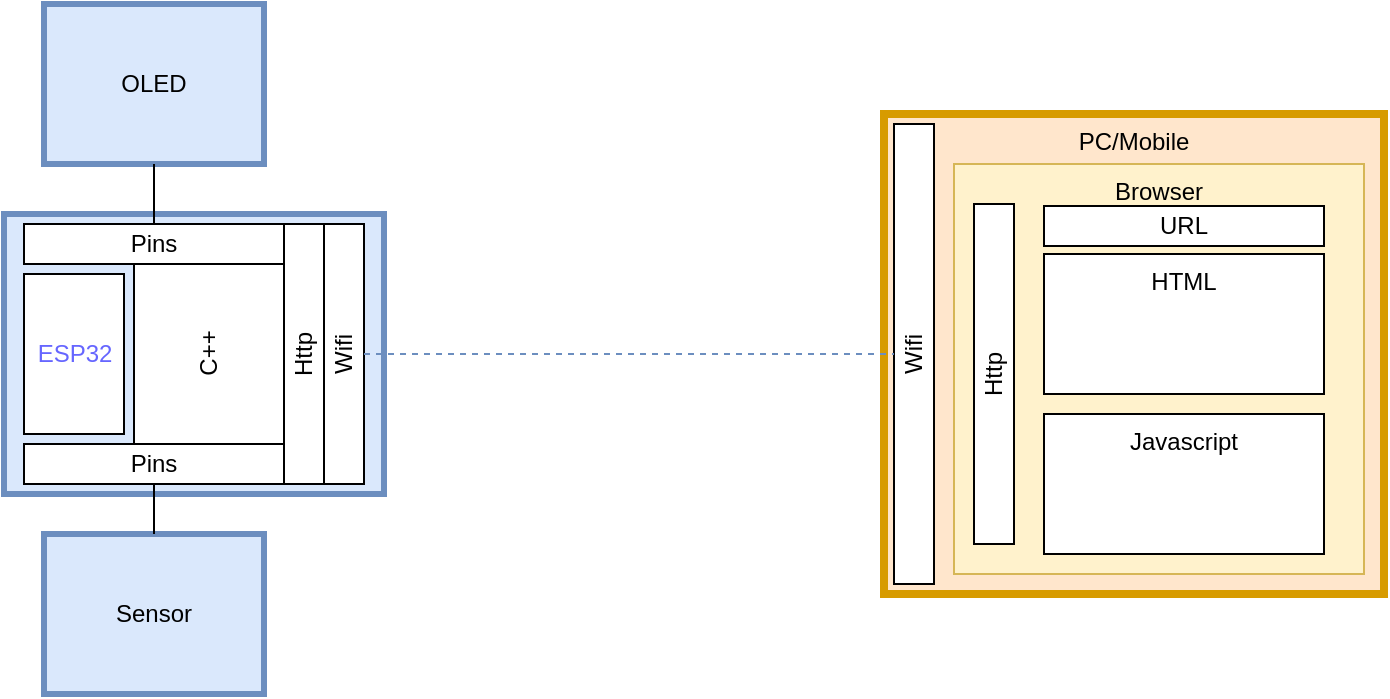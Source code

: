 <mxfile version="21.3.4" type="github">
  <diagram name="Page-1" id="dbq9S8WuMA135YUiAUjt">
    <mxGraphModel dx="1028" dy="532" grid="1" gridSize="10" guides="1" tooltips="1" connect="1" arrows="1" fold="1" page="1" pageScale="1" pageWidth="827" pageHeight="1169" math="0" shadow="0">
      <root>
        <mxCell id="0" />
        <mxCell id="1" parent="0" />
        <mxCell id="CYx-wyZYXhNZSv2-v7EX-1" value="" style="rounded=0;whiteSpace=wrap;html=1;align=left;strokeWidth=3;strokeColor=#6c8ebf;fillColor=#dae8fc;" vertex="1" parent="1">
          <mxGeometry x="80" y="210" width="190" height="140" as="geometry" />
        </mxCell>
        <mxCell id="CYx-wyZYXhNZSv2-v7EX-2" value="Wifi" style="rounded=0;whiteSpace=wrap;html=1;rotation=-90;" vertex="1" parent="1">
          <mxGeometry x="185" y="270" width="130" height="20" as="geometry" />
        </mxCell>
        <mxCell id="CYx-wyZYXhNZSv2-v7EX-3" value="Http" style="rounded=0;whiteSpace=wrap;html=1;rotation=-90;" vertex="1" parent="1">
          <mxGeometry x="165" y="270" width="130" height="20" as="geometry" />
        </mxCell>
        <mxCell id="CYx-wyZYXhNZSv2-v7EX-4" value="C++" style="rounded=0;whiteSpace=wrap;html=1;rotation=-90;" vertex="1" parent="1">
          <mxGeometry x="137.5" y="242.5" width="90" height="75" as="geometry" />
        </mxCell>
        <mxCell id="CYx-wyZYXhNZSv2-v7EX-5" value="PC/Mobile" style="rounded=0;whiteSpace=wrap;html=1;align=center;verticalAlign=top;strokeColor=#d79b00;strokeWidth=4;fillColor=#ffe6cc;" vertex="1" parent="1">
          <mxGeometry x="520" y="160" width="250" height="240" as="geometry" />
        </mxCell>
        <mxCell id="CYx-wyZYXhNZSv2-v7EX-6" value="Wifi" style="rounded=0;whiteSpace=wrap;html=1;rotation=-90;" vertex="1" parent="1">
          <mxGeometry x="420" y="270" width="230" height="20" as="geometry" />
        </mxCell>
        <mxCell id="CYx-wyZYXhNZSv2-v7EX-7" value="Browser" style="rounded=0;whiteSpace=wrap;html=1;align=center;verticalAlign=top;fillColor=#fff2cc;strokeColor=#d6b656;" vertex="1" parent="1">
          <mxGeometry x="555" y="185" width="205" height="205" as="geometry" />
        </mxCell>
        <mxCell id="CYx-wyZYXhNZSv2-v7EX-8" value="HTML" style="rounded=0;whiteSpace=wrap;html=1;align=center;verticalAlign=top;" vertex="1" parent="1">
          <mxGeometry x="600" y="230" width="140" height="70" as="geometry" />
        </mxCell>
        <mxCell id="CYx-wyZYXhNZSv2-v7EX-9" value="Javascript" style="rounded=0;whiteSpace=wrap;html=1;align=center;verticalAlign=top;" vertex="1" parent="1">
          <mxGeometry x="600" y="310" width="140" height="70" as="geometry" />
        </mxCell>
        <mxCell id="CYx-wyZYXhNZSv2-v7EX-10" value="OLED" style="rounded=0;whiteSpace=wrap;html=1;align=center;verticalAlign=middle;strokeColor=#6c8ebf;strokeWidth=3;fillColor=#dae8fc;" vertex="1" parent="1">
          <mxGeometry x="100" y="105" width="110" height="80" as="geometry" />
        </mxCell>
        <mxCell id="CYx-wyZYXhNZSv2-v7EX-11" value="Pins" style="rounded=0;whiteSpace=wrap;html=1;rotation=0;" vertex="1" parent="1">
          <mxGeometry x="90" y="215" width="130" height="20" as="geometry" />
        </mxCell>
        <mxCell id="CYx-wyZYXhNZSv2-v7EX-12" value="Pins" style="rounded=0;whiteSpace=wrap;html=1;rotation=0;" vertex="1" parent="1">
          <mxGeometry x="90" y="325" width="130" height="20" as="geometry" />
        </mxCell>
        <mxCell id="CYx-wyZYXhNZSv2-v7EX-13" value="Sensor" style="rounded=0;whiteSpace=wrap;html=1;align=center;verticalAlign=middle;strokeColor=#6c8ebf;strokeWidth=3;fillColor=#dae8fc;" vertex="1" parent="1">
          <mxGeometry x="100" y="370" width="110" height="80" as="geometry" />
        </mxCell>
        <mxCell id="CYx-wyZYXhNZSv2-v7EX-14" value="" style="endArrow=none;html=1;rounded=0;entryX=0.5;entryY=1;entryDx=0;entryDy=0;exitX=0.5;exitY=0;exitDx=0;exitDy=0;" edge="1" parent="1" source="CYx-wyZYXhNZSv2-v7EX-13" target="CYx-wyZYXhNZSv2-v7EX-12">
          <mxGeometry width="50" height="50" relative="1" as="geometry">
            <mxPoint x="20" y="400" as="sourcePoint" />
            <mxPoint x="70" y="350" as="targetPoint" />
          </mxGeometry>
        </mxCell>
        <mxCell id="CYx-wyZYXhNZSv2-v7EX-15" value="" style="endArrow=none;html=1;rounded=0;entryX=0.5;entryY=1;entryDx=0;entryDy=0;exitX=0.5;exitY=0;exitDx=0;exitDy=0;" edge="1" parent="1" source="CYx-wyZYXhNZSv2-v7EX-11" target="CYx-wyZYXhNZSv2-v7EX-10">
          <mxGeometry width="50" height="50" relative="1" as="geometry">
            <mxPoint x="20" y="290" as="sourcePoint" />
            <mxPoint x="70" y="240" as="targetPoint" />
          </mxGeometry>
        </mxCell>
        <mxCell id="CYx-wyZYXhNZSv2-v7EX-16" value="ESP32" style="rounded=0;html=1;rotation=0;labelBackgroundColor=default;fontColor=#6666FF;" vertex="1" parent="1">
          <mxGeometry x="90" y="240" width="50" height="80" as="geometry" />
        </mxCell>
        <mxCell id="CYx-wyZYXhNZSv2-v7EX-17" value="" style="endArrow=none;html=1;rounded=0;entryX=0.5;entryY=0;entryDx=0;entryDy=0;strokeColor=#6c8ebf;dashed=1;fillColor=#dae8fc;" edge="1" parent="1" source="CYx-wyZYXhNZSv2-v7EX-2" target="CYx-wyZYXhNZSv2-v7EX-6">
          <mxGeometry width="50" height="50" relative="1" as="geometry">
            <mxPoint x="165" y="225" as="sourcePoint" />
            <mxPoint x="520" y="280" as="targetPoint" />
          </mxGeometry>
        </mxCell>
        <mxCell id="CYx-wyZYXhNZSv2-v7EX-19" value="Http" style="rounded=0;whiteSpace=wrap;html=1;rotation=-90;" vertex="1" parent="1">
          <mxGeometry x="490" y="280" width="170" height="20" as="geometry" />
        </mxCell>
        <mxCell id="CYx-wyZYXhNZSv2-v7EX-20" value="URL" style="rounded=0;whiteSpace=wrap;html=1;rotation=0;" vertex="1" parent="1">
          <mxGeometry x="600" y="206" width="140" height="20" as="geometry" />
        </mxCell>
        <mxCell id="CYx-wyZYXhNZSv2-v7EX-24" value="HTTP Server" parent="0" visible="0" />
        <mxCell id="CYx-wyZYXhNZSv2-v7EX-26" value="" style="edgeStyle=elbowEdgeStyle;elbow=vertical;endArrow=classic;html=1;curved=0;rounded=0;endSize=8;startSize=8;exitX=1;exitY=0.5;exitDx=0;exitDy=0;fillColor=#d5e8d4;strokeColor=#82b366;entryX=0;entryY=0.75;entryDx=0;entryDy=0;" edge="1" parent="CYx-wyZYXhNZSv2-v7EX-24" target="CYx-wyZYXhNZSv2-v7EX-29" source="CYx-wyZYXhNZSv2-v7EX-3">
          <mxGeometry width="50" height="50" relative="1" as="geometry">
            <mxPoint x="230" y="185" as="sourcePoint" />
            <mxPoint x="304" y="150" as="targetPoint" />
            <Array as="points">
              <mxPoint x="260" y="95" />
            </Array>
          </mxGeometry>
        </mxCell>
        <mxCell id="CYx-wyZYXhNZSv2-v7EX-29" value="/" style="shape=process;whiteSpace=wrap;html=1;backgroundOutline=1;fillColor=#d5e8d4;strokeColor=#82b366;align=left;" vertex="1" parent="CYx-wyZYXhNZSv2-v7EX-24">
          <mxGeometry x="280" y="80" width="120" height="20" as="geometry" />
        </mxCell>
        <mxCell id="CYx-wyZYXhNZSv2-v7EX-30" value="/temperature" style="shape=process;whiteSpace=wrap;html=1;backgroundOutline=1;fillColor=#d5e8d4;strokeColor=#82b366;align=left;" vertex="1" parent="CYx-wyZYXhNZSv2-v7EX-24">
          <mxGeometry x="280" y="110" width="120" height="20" as="geometry" />
        </mxCell>
        <mxCell id="CYx-wyZYXhNZSv2-v7EX-31" value="/humidity" style="shape=process;whiteSpace=wrap;html=1;backgroundOutline=1;fillColor=#d5e8d4;strokeColor=#82b366;align=left;" vertex="1" parent="CYx-wyZYXhNZSv2-v7EX-24">
          <mxGeometry x="280" y="140" width="120" height="20" as="geometry" />
        </mxCell>
        <mxCell id="CYx-wyZYXhNZSv2-v7EX-32" value="/hum_slider" style="shape=process;whiteSpace=wrap;html=1;backgroundOutline=1;fillColor=#d5e8d4;strokeColor=#82b366;align=left;" vertex="1" parent="CYx-wyZYXhNZSv2-v7EX-24">
          <mxGeometry x="280" y="170" width="120" height="20" as="geometry" />
        </mxCell>
        <mxCell id="CYx-wyZYXhNZSv2-v7EX-33" value="" style="edgeStyle=elbowEdgeStyle;elbow=vertical;endArrow=classic;html=1;curved=0;rounded=0;endSize=8;startSize=8;exitX=1;exitY=0.5;exitDx=0;exitDy=0;fillColor=#d5e8d4;strokeColor=#82b366;entryX=0;entryY=0.5;entryDx=0;entryDy=0;" edge="1" parent="CYx-wyZYXhNZSv2-v7EX-24" source="CYx-wyZYXhNZSv2-v7EX-3" target="CYx-wyZYXhNZSv2-v7EX-30">
          <mxGeometry width="50" height="50" relative="1" as="geometry">
            <mxPoint x="230" y="185" as="sourcePoint" />
            <mxPoint x="290" y="105" as="targetPoint" />
            <Array as="points">
              <mxPoint x="260" y="120" />
            </Array>
          </mxGeometry>
        </mxCell>
        <mxCell id="CYx-wyZYXhNZSv2-v7EX-34" value="" style="edgeStyle=elbowEdgeStyle;elbow=vertical;endArrow=classic;html=1;curved=0;rounded=0;endSize=8;startSize=8;exitX=1;exitY=0.5;exitDx=0;exitDy=0;fillColor=#d5e8d4;strokeColor=#82b366;entryX=0;entryY=0.5;entryDx=0;entryDy=0;" edge="1" parent="CYx-wyZYXhNZSv2-v7EX-24" source="CYx-wyZYXhNZSv2-v7EX-3" target="CYx-wyZYXhNZSv2-v7EX-31">
          <mxGeometry width="50" height="50" relative="1" as="geometry">
            <mxPoint x="230" y="185" as="sourcePoint" />
            <mxPoint x="300" y="115" as="targetPoint" />
            <Array as="points">
              <mxPoint x="260" y="150" />
            </Array>
          </mxGeometry>
        </mxCell>
        <mxCell id="CYx-wyZYXhNZSv2-v7EX-35" value="" style="edgeStyle=elbowEdgeStyle;elbow=vertical;endArrow=classic;html=1;curved=0;rounded=0;endSize=8;startSize=8;exitX=1;exitY=0.5;exitDx=0;exitDy=0;fillColor=#d5e8d4;strokeColor=#82b366;entryX=0;entryY=0.5;entryDx=0;entryDy=0;" edge="1" parent="CYx-wyZYXhNZSv2-v7EX-24" source="CYx-wyZYXhNZSv2-v7EX-3" target="CYx-wyZYXhNZSv2-v7EX-32">
          <mxGeometry width="50" height="50" relative="1" as="geometry">
            <mxPoint x="260" y="245" as="sourcePoint" />
            <mxPoint x="310" y="155" as="targetPoint" />
            <Array as="points">
              <mxPoint x="250" y="180" />
            </Array>
          </mxGeometry>
        </mxCell>
        <mxCell id="CYx-wyZYXhNZSv2-v7EX-27" value="HTTP Calls" parent="0" visible="0" />
        <mxCell id="CYx-wyZYXhNZSv2-v7EX-51" style="edgeStyle=orthogonalEdgeStyle;rounded=0;orthogonalLoop=1;jettySize=auto;html=1;entryX=1;entryY=0.5;entryDx=0;entryDy=0;exitX=1;exitY=0.5;exitDx=0;exitDy=0;fillColor=#dae8fc;strokeColor=#6c8ebf;" edge="1" parent="CYx-wyZYXhNZSv2-v7EX-27" source="CYx-wyZYXhNZSv2-v7EX-42" target="CYx-wyZYXhNZSv2-v7EX-48">
          <mxGeometry relative="1" as="geometry">
            <Array as="points">
              <mxPoint x="710" y="335" />
              <mxPoint x="710" y="285" />
            </Array>
          </mxGeometry>
        </mxCell>
        <mxCell id="CYx-wyZYXhNZSv2-v7EX-42" value="/setInterval" style="shape=process;whiteSpace=wrap;html=1;backgroundOutline=1;fillColor=#dae8fc;strokeColor=#6c8ebf;align=left;fontSize=8;" vertex="1" parent="CYx-wyZYXhNZSv2-v7EX-27">
          <mxGeometry x="610" y="330" width="80" height="10" as="geometry" />
        </mxCell>
        <mxCell id="CYx-wyZYXhNZSv2-v7EX-52" style="edgeStyle=orthogonalEdgeStyle;rounded=0;orthogonalLoop=1;jettySize=auto;html=1;entryX=1;entryY=0.5;entryDx=0;entryDy=0;exitX=1;exitY=0.5;exitDx=0;exitDy=0;fillColor=#dae8fc;strokeColor=#6c8ebf;" edge="1" parent="CYx-wyZYXhNZSv2-v7EX-27" source="CYx-wyZYXhNZSv2-v7EX-43" target="CYx-wyZYXhNZSv2-v7EX-49">
          <mxGeometry relative="1" as="geometry" />
        </mxCell>
        <mxCell id="CYx-wyZYXhNZSv2-v7EX-43" value="/setInterval" style="shape=process;whiteSpace=wrap;html=1;backgroundOutline=1;fillColor=#dae8fc;strokeColor=#6c8ebf;align=left;fontSize=8;" vertex="1" parent="CYx-wyZYXhNZSv2-v7EX-27">
          <mxGeometry x="610" y="344" width="80" height="10" as="geometry" />
        </mxCell>
        <mxCell id="CYx-wyZYXhNZSv2-v7EX-53" style="edgeStyle=orthogonalEdgeStyle;rounded=0;orthogonalLoop=1;jettySize=auto;html=1;entryX=1;entryY=0.25;entryDx=0;entryDy=0;exitX=1;exitY=0.5;exitDx=0;exitDy=0;fillColor=#dae8fc;strokeColor=#6c8ebf;" edge="1" parent="CYx-wyZYXhNZSv2-v7EX-27" source="CYx-wyZYXhNZSv2-v7EX-44" target="CYx-wyZYXhNZSv2-v7EX-50">
          <mxGeometry relative="1" as="geometry">
            <Array as="points">
              <mxPoint x="730" y="363" />
              <mxPoint x="730" y="263" />
            </Array>
          </mxGeometry>
        </mxCell>
        <mxCell id="CYx-wyZYXhNZSv2-v7EX-44" value="/humiditySlider" style="shape=process;whiteSpace=wrap;html=1;backgroundOutline=1;fillColor=#dae8fc;strokeColor=#6c8ebf;align=left;fontSize=8;" vertex="1" parent="CYx-wyZYXhNZSv2-v7EX-27">
          <mxGeometry x="610" y="358" width="80" height="10" as="geometry" />
        </mxCell>
        <mxCell id="CYx-wyZYXhNZSv2-v7EX-48" value="id=&quot;temperature&quot;" style="shape=process;whiteSpace=wrap;html=1;backgroundOutline=1;fillColor=#dae8fc;strokeColor=#6c8ebf;align=left;fontSize=8;" vertex="1" parent="CYx-wyZYXhNZSv2-v7EX-27">
          <mxGeometry x="620" y="280" width="80" height="10" as="geometry" />
        </mxCell>
        <mxCell id="CYx-wyZYXhNZSv2-v7EX-49" value="id=&quot;humidity&quot;" style="shape=process;whiteSpace=wrap;html=1;backgroundOutline=1;fillColor=#dae8fc;strokeColor=#6c8ebf;align=left;fontSize=8;" vertex="1" parent="CYx-wyZYXhNZSv2-v7EX-27">
          <mxGeometry x="620" y="270" width="80" height="10" as="geometry" />
        </mxCell>
        <mxCell id="CYx-wyZYXhNZSv2-v7EX-50" value="id=&quot;humSlider&quot;" style="shape=process;whiteSpace=wrap;html=1;backgroundOutline=1;fillColor=#dae8fc;strokeColor=#6c8ebf;align=left;fontSize=8;" vertex="1" parent="CYx-wyZYXhNZSv2-v7EX-27">
          <mxGeometry x="620" y="260" width="80" height="10" as="geometry" />
        </mxCell>
        <mxCell id="CYx-wyZYXhNZSv2-v7EX-54" style="edgeStyle=orthogonalEdgeStyle;rounded=0;orthogonalLoop=1;jettySize=auto;html=1;entryX=1;entryY=0.5;entryDx=0;entryDy=0;fillColor=#dae8fc;strokeColor=#6c8ebf;" edge="1" parent="CYx-wyZYXhNZSv2-v7EX-27">
          <mxGeometry relative="1" as="geometry">
            <mxPoint x="600" y="216" as="sourcePoint" />
            <mxPoint x="400" y="90" as="targetPoint" />
            <Array as="points">
              <mxPoint x="600" y="217" />
              <mxPoint x="500" y="217" />
              <mxPoint x="500" y="90" />
            </Array>
          </mxGeometry>
        </mxCell>
        <mxCell id="CYx-wyZYXhNZSv2-v7EX-55" style="edgeStyle=orthogonalEdgeStyle;rounded=0;orthogonalLoop=1;jettySize=auto;html=1;entryX=1;entryY=0.5;entryDx=0;entryDy=0;fillColor=#dae8fc;strokeColor=#6c8ebf;exitX=0;exitY=0.5;exitDx=0;exitDy=0;" edge="1" parent="CYx-wyZYXhNZSv2-v7EX-27">
          <mxGeometry relative="1" as="geometry">
            <mxPoint x="610" y="335" as="sourcePoint" />
            <mxPoint x="400" y="120" as="targetPoint" />
            <Array as="points">
              <mxPoint x="490" y="335" />
              <mxPoint x="490" y="120" />
            </Array>
          </mxGeometry>
        </mxCell>
        <mxCell id="CYx-wyZYXhNZSv2-v7EX-56" style="edgeStyle=orthogonalEdgeStyle;rounded=0;orthogonalLoop=1;jettySize=auto;html=1;entryX=1;entryY=0.5;entryDx=0;entryDy=0;fillColor=#dae8fc;strokeColor=#6c8ebf;exitX=0;exitY=0.75;exitDx=0;exitDy=0;" edge="1" parent="CYx-wyZYXhNZSv2-v7EX-27">
          <mxGeometry relative="1" as="geometry">
            <mxPoint x="610" y="352" as="sourcePoint" />
            <mxPoint x="400" y="150" as="targetPoint" />
            <Array as="points">
              <mxPoint x="480" y="352" />
              <mxPoint x="480" y="150" />
            </Array>
          </mxGeometry>
        </mxCell>
        <mxCell id="CYx-wyZYXhNZSv2-v7EX-57" style="edgeStyle=orthogonalEdgeStyle;rounded=0;orthogonalLoop=1;jettySize=auto;html=1;entryX=1;entryY=0.5;entryDx=0;entryDy=0;fillColor=#dae8fc;strokeColor=#6c8ebf;exitX=0;exitY=0.25;exitDx=0;exitDy=0;" edge="1" parent="CYx-wyZYXhNZSv2-v7EX-27">
          <mxGeometry relative="1" as="geometry">
            <mxPoint x="610" y="361" as="sourcePoint" />
            <mxPoint x="400" y="180" as="targetPoint" />
            <Array as="points">
              <mxPoint x="470" y="361" />
              <mxPoint x="470" y="180" />
            </Array>
          </mxGeometry>
        </mxCell>
      </root>
    </mxGraphModel>
  </diagram>
</mxfile>
